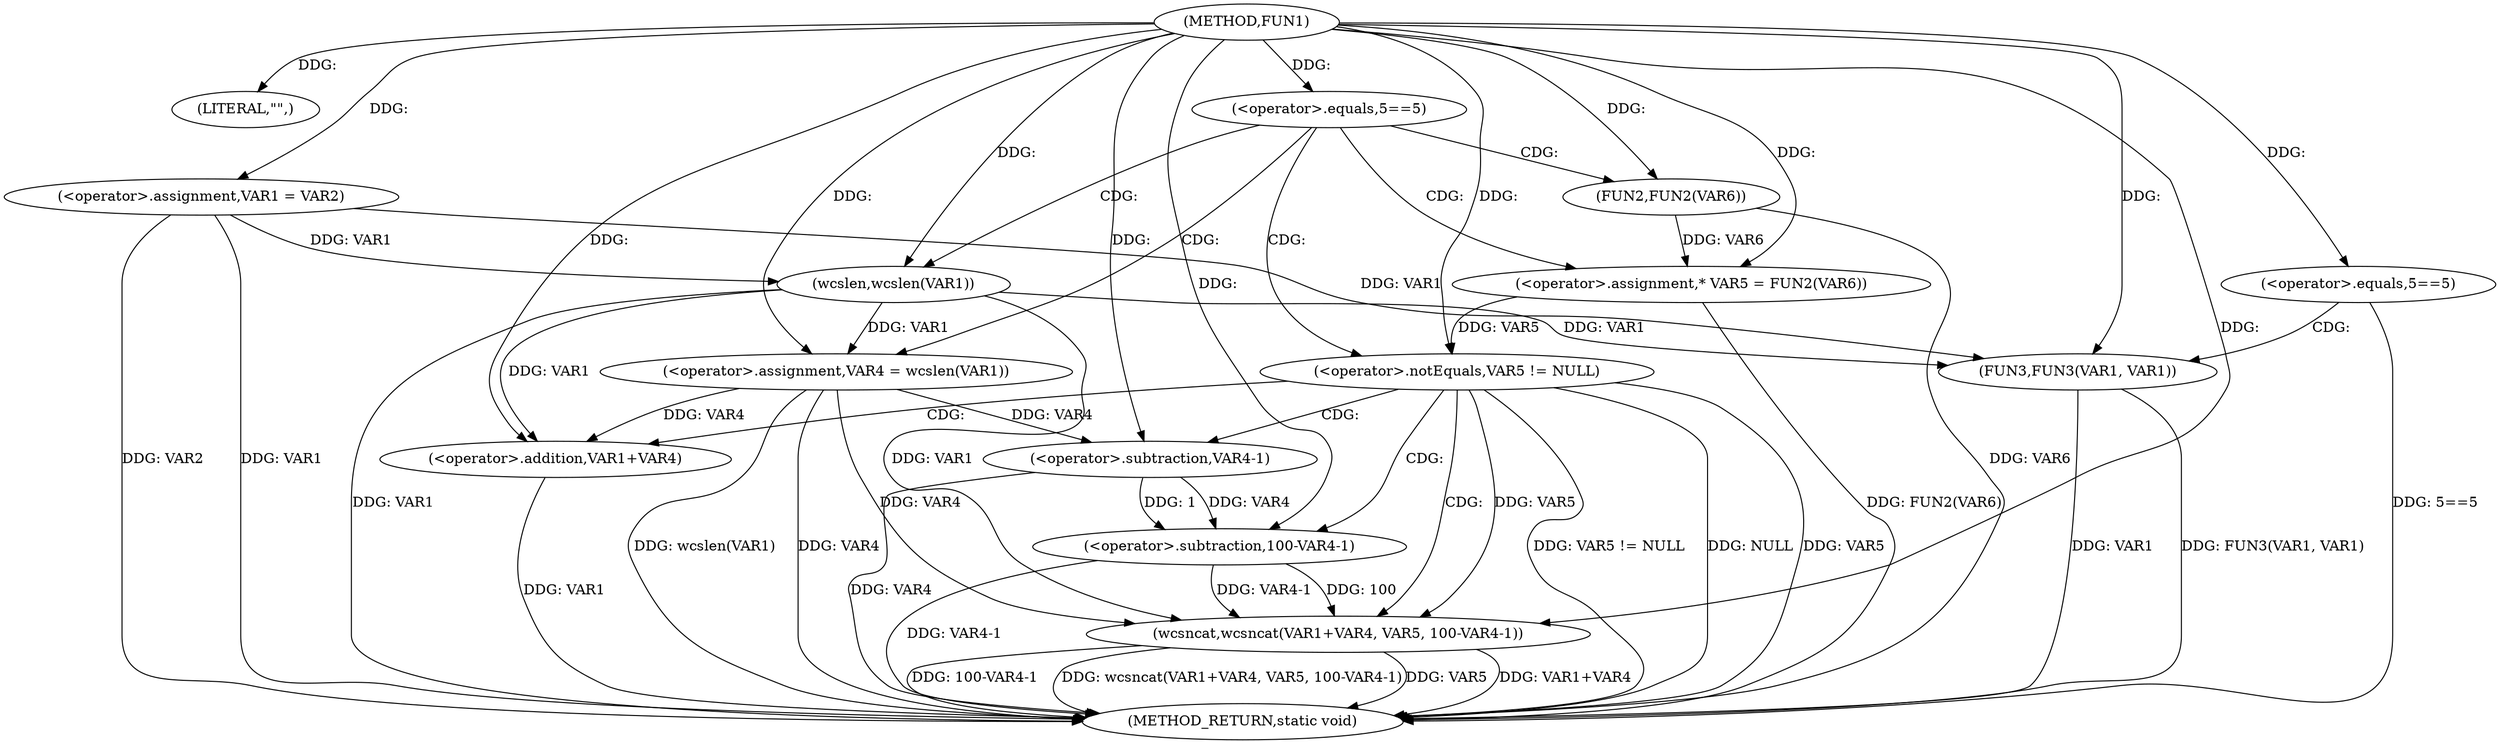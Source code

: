 digraph FUN1 {  
"1000100" [label = "(METHOD,FUN1)" ]
"1000146" [label = "(METHOD_RETURN,static void)" ]
"1000103" [label = "(LITERAL,\"\",)" ]
"1000104" [label = "(<operator>.assignment,VAR1 = VAR2)" ]
"1000108" [label = "(<operator>.equals,5==5)" ]
"1000114" [label = "(<operator>.assignment,VAR4 = wcslen(VAR1))" ]
"1000116" [label = "(wcslen,wcslen(VAR1))" ]
"1000119" [label = "(<operator>.assignment,* VAR5 = FUN2(VAR6))" ]
"1000121" [label = "(FUN2,FUN2(VAR6))" ]
"1000124" [label = "(<operator>.notEquals,VAR5 != NULL)" ]
"1000128" [label = "(wcsncat,wcsncat(VAR1+VAR4, VAR5, 100-VAR4-1))" ]
"1000129" [label = "(<operator>.addition,VAR1+VAR4)" ]
"1000133" [label = "(<operator>.subtraction,100-VAR4-1)" ]
"1000135" [label = "(<operator>.subtraction,VAR4-1)" ]
"1000139" [label = "(<operator>.equals,5==5)" ]
"1000143" [label = "(FUN3,FUN3(VAR1, VAR1))" ]
  "1000116" -> "1000146"  [ label = "DDG: VAR1"] 
  "1000124" -> "1000146"  [ label = "DDG: VAR5"] 
  "1000104" -> "1000146"  [ label = "DDG: VAR1"] 
  "1000128" -> "1000146"  [ label = "DDG: 100-VAR4-1"] 
  "1000133" -> "1000146"  [ label = "DDG: VAR4-1"] 
  "1000128" -> "1000146"  [ label = "DDG: wcsncat(VAR1+VAR4, VAR5, 100-VAR4-1)"] 
  "1000114" -> "1000146"  [ label = "DDG: wcslen(VAR1)"] 
  "1000104" -> "1000146"  [ label = "DDG: VAR2"] 
  "1000124" -> "1000146"  [ label = "DDG: VAR5 != NULL"] 
  "1000129" -> "1000146"  [ label = "DDG: VAR1"] 
  "1000124" -> "1000146"  [ label = "DDG: NULL"] 
  "1000128" -> "1000146"  [ label = "DDG: VAR5"] 
  "1000139" -> "1000146"  [ label = "DDG: 5==5"] 
  "1000128" -> "1000146"  [ label = "DDG: VAR1+VAR4"] 
  "1000143" -> "1000146"  [ label = "DDG: VAR1"] 
  "1000114" -> "1000146"  [ label = "DDG: VAR4"] 
  "1000119" -> "1000146"  [ label = "DDG: FUN2(VAR6)"] 
  "1000143" -> "1000146"  [ label = "DDG: FUN3(VAR1, VAR1)"] 
  "1000135" -> "1000146"  [ label = "DDG: VAR4"] 
  "1000121" -> "1000146"  [ label = "DDG: VAR6"] 
  "1000100" -> "1000103"  [ label = "DDG: "] 
  "1000100" -> "1000104"  [ label = "DDG: "] 
  "1000100" -> "1000108"  [ label = "DDG: "] 
  "1000116" -> "1000114"  [ label = "DDG: VAR1"] 
  "1000100" -> "1000114"  [ label = "DDG: "] 
  "1000104" -> "1000116"  [ label = "DDG: VAR1"] 
  "1000100" -> "1000116"  [ label = "DDG: "] 
  "1000121" -> "1000119"  [ label = "DDG: VAR6"] 
  "1000100" -> "1000119"  [ label = "DDG: "] 
  "1000100" -> "1000121"  [ label = "DDG: "] 
  "1000119" -> "1000124"  [ label = "DDG: VAR5"] 
  "1000100" -> "1000124"  [ label = "DDG: "] 
  "1000116" -> "1000128"  [ label = "DDG: VAR1"] 
  "1000100" -> "1000128"  [ label = "DDG: "] 
  "1000114" -> "1000128"  [ label = "DDG: VAR4"] 
  "1000116" -> "1000129"  [ label = "DDG: VAR1"] 
  "1000100" -> "1000129"  [ label = "DDG: "] 
  "1000114" -> "1000129"  [ label = "DDG: VAR4"] 
  "1000124" -> "1000128"  [ label = "DDG: VAR5"] 
  "1000133" -> "1000128"  [ label = "DDG: 100"] 
  "1000133" -> "1000128"  [ label = "DDG: VAR4-1"] 
  "1000100" -> "1000133"  [ label = "DDG: "] 
  "1000135" -> "1000133"  [ label = "DDG: VAR4"] 
  "1000135" -> "1000133"  [ label = "DDG: 1"] 
  "1000100" -> "1000135"  [ label = "DDG: "] 
  "1000114" -> "1000135"  [ label = "DDG: VAR4"] 
  "1000100" -> "1000139"  [ label = "DDG: "] 
  "1000116" -> "1000143"  [ label = "DDG: VAR1"] 
  "1000104" -> "1000143"  [ label = "DDG: VAR1"] 
  "1000100" -> "1000143"  [ label = "DDG: "] 
  "1000108" -> "1000121"  [ label = "CDG: "] 
  "1000108" -> "1000116"  [ label = "CDG: "] 
  "1000108" -> "1000124"  [ label = "CDG: "] 
  "1000108" -> "1000119"  [ label = "CDG: "] 
  "1000108" -> "1000114"  [ label = "CDG: "] 
  "1000124" -> "1000128"  [ label = "CDG: "] 
  "1000124" -> "1000129"  [ label = "CDG: "] 
  "1000124" -> "1000135"  [ label = "CDG: "] 
  "1000124" -> "1000133"  [ label = "CDG: "] 
  "1000139" -> "1000143"  [ label = "CDG: "] 
}
